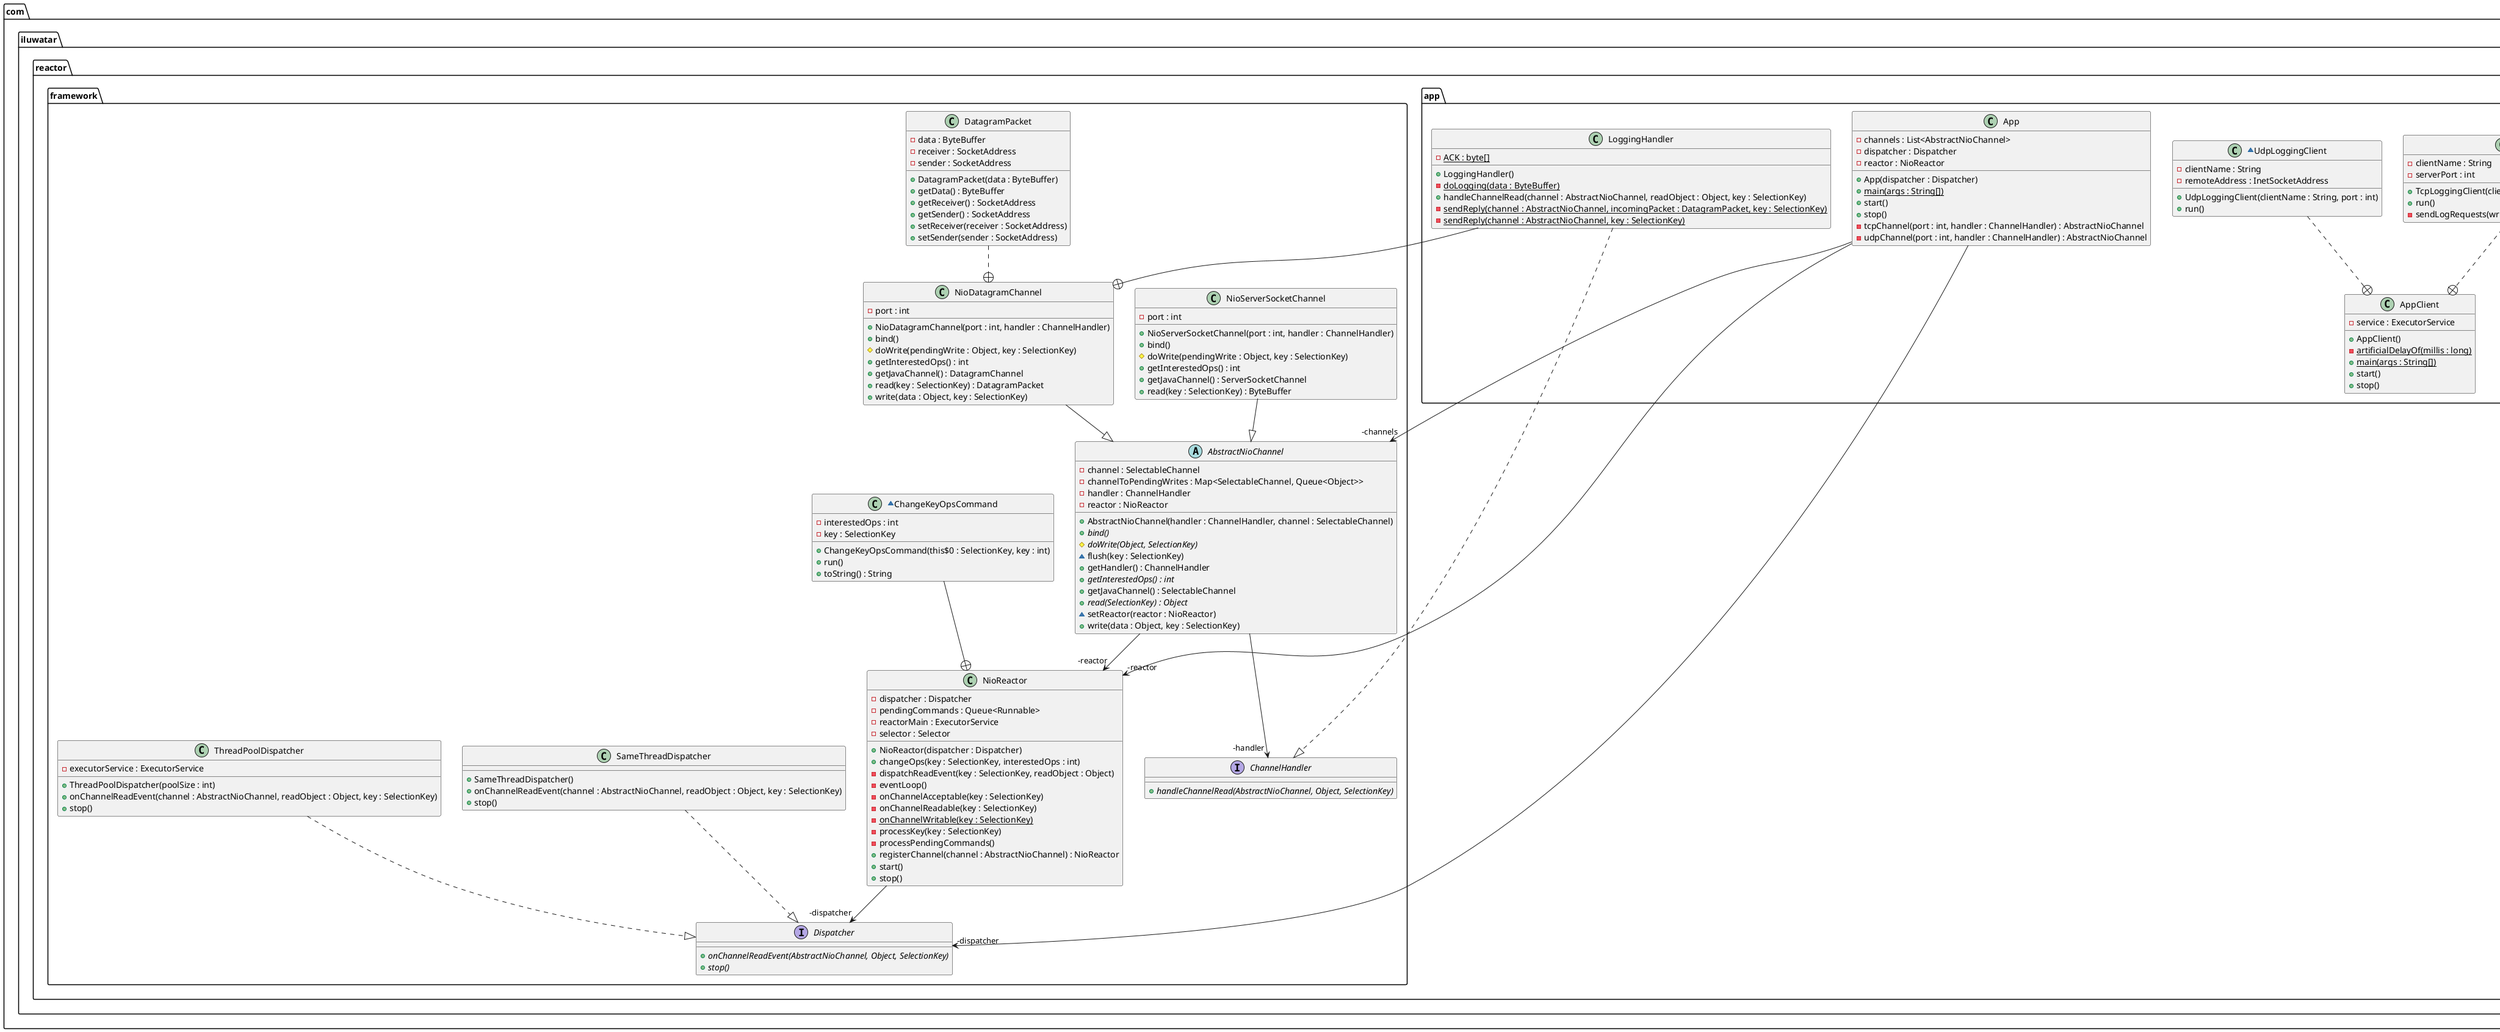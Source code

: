 @startuml
package com.iluwatar.reactor.app {
  class App {
    - channels : List<AbstractNioChannel>
    - dispatcher : Dispatcher
    - reactor : NioReactor
    + App(dispatcher : Dispatcher)
    + main(args : String[]) {static}
    + start()
    + stop()
    - tcpChannel(port : int, handler : ChannelHandler) : AbstractNioChannel
    - udpChannel(port : int, handler : ChannelHandler) : AbstractNioChannel
  }
  class LoggingHandler {
    - ACK : byte[] {static}
    + LoggingHandler()
    - doLogging(data : ByteBuffer) {static}
    + handleChannelRead(channel : AbstractNioChannel, readObject : Object, key : SelectionKey)
    - sendReply(channel : AbstractNioChannel, incomingPacket : DatagramPacket, key : SelectionKey) {static}
    - sendReply(channel : AbstractNioChannel, key : SelectionKey) {static}
  }
  ~class TcpLoggingClient {
    - clientName : String
    - serverPort : int
    + TcpLoggingClient(clientName : String, serverPort : int)
    + run()
    - sendLogRequests(writer : PrintWriter, inputStream : InputStream)
  }
  ~class UdpLoggingClient {
    - clientName : String
    - remoteAddress : InetSocketAddress
    + UdpLoggingClient(clientName : String, port : int)
    + run()
  }
  class AppClient {
    - service : ExecutorService
    + AppClient()
    - artificialDelayOf(millis : long) {static}
    + main(args : String[]) {static}
    + start()
    + stop()
  }
}
package com.iluwatar.reactor.framework {
  abstract class AbstractNioChannel {
    - channel : SelectableChannel
    - channelToPendingWrites : Map<SelectableChannel, Queue<Object>>
    - handler : ChannelHandler
    - reactor : NioReactor
    + AbstractNioChannel(handler : ChannelHandler, channel : SelectableChannel)
    + bind() {abstract}
    # doWrite(Object, SelectionKey) {abstract}
    ~ flush(key : SelectionKey)
    + getHandler() : ChannelHandler
    + getInterestedOps() : int {abstract}
    + getJavaChannel() : SelectableChannel
    + read(SelectionKey) : Object {abstract}
    ~ setReactor(reactor : NioReactor)
    + write(data : Object, key : SelectionKey)
  }
  ~class ChangeKeyOpsCommand {
    - interestedOps : int
    - key : SelectionKey
    + ChangeKeyOpsCommand(this$0 : SelectionKey, key : int)
    + run()
    + toString() : String
  }
  interface ChannelHandler {
    + handleChannelRead(AbstractNioChannel, Object, SelectionKey) {abstract}
  }
  class NioDatagramChannel {
    - port : int
    + NioDatagramChannel(port : int, handler : ChannelHandler)
    + bind()
    # doWrite(pendingWrite : Object, key : SelectionKey)
    + getInterestedOps() : int
    + getJavaChannel() : DatagramChannel
    + read(key : SelectionKey) : DatagramPacket
    + write(data : Object, key : SelectionKey)
  }
  class ThreadPoolDispatcher {
    - executorService : ExecutorService
    + ThreadPoolDispatcher(poolSize : int)
    + onChannelReadEvent(channel : AbstractNioChannel, readObject : Object, key : SelectionKey)
    + stop()
  }
  class NioServerSocketChannel {
    - port : int
    + NioServerSocketChannel(port : int, handler : ChannelHandler)
    + bind()
    # doWrite(pendingWrite : Object, key : SelectionKey)
    + getInterestedOps() : int
    + getJavaChannel() : ServerSocketChannel
    + read(key : SelectionKey) : ByteBuffer
  }
  class SameThreadDispatcher {
    + SameThreadDispatcher()
    + onChannelReadEvent(channel : AbstractNioChannel, readObject : Object, key : SelectionKey)
    + stop()
  }
  interface Dispatcher {
    + onChannelReadEvent(AbstractNioChannel, Object, SelectionKey) {abstract}
    + stop() {abstract}
  }
  class DatagramPacket {
    - data : ByteBuffer
    - receiver : SocketAddress
    - sender : SocketAddress
    + DatagramPacket(data : ByteBuffer)
    + getData() : ByteBuffer
    + getReceiver() : SocketAddress
    + getSender() : SocketAddress
    + setReceiver(receiver : SocketAddress)
    + setSender(sender : SocketAddress)
  }
  class NioReactor {
    - dispatcher : Dispatcher
    - pendingCommands : Queue<Runnable>
    - reactorMain : ExecutorService
    - selector : Selector
    + NioReactor(dispatcher : Dispatcher)
    + changeOps(key : SelectionKey, interestedOps : int)
    - dispatchReadEvent(key : SelectionKey, readObject : Object)
    - eventLoop()
    - onChannelAcceptable(key : SelectionKey)
    - onChannelReadable(key : SelectionKey)
    - onChannelWritable(key : SelectionKey) {static}
    - processKey(key : SelectionKey)
    - processPendingCommands()
    + registerChannel(channel : AbstractNioChannel) : NioReactor
    + start()
    + stop()
  }
}
AbstractNioChannel -->  "-handler" ChannelHandler
UdpLoggingClient ..+ AppClient
TcpLoggingClient ..+ AppClient
AbstractNioChannel -->  "-reactor" NioReactor
NioReactor -->  "-dispatcher" Dispatcher
App -->  "-reactor" NioReactor
App -->  "-channels" AbstractNioChannel
DatagramPacket ..+ NioDatagramChannel
LoggingHandler --+ NioDatagramChannel
App -->  "-dispatcher" Dispatcher
ChangeKeyOpsCommand --+ NioReactor
NioDatagramChannel --|> AbstractNioChannel 
LoggingHandler ..|> ChannelHandler 
ThreadPoolDispatcher ..|> Dispatcher 
NioServerSocketChannel --|> AbstractNioChannel 
SameThreadDispatcher ..|> Dispatcher 
@enduml